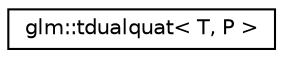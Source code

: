 digraph "Graphical Class Hierarchy"
{
  edge [fontname="Helvetica",fontsize="10",labelfontname="Helvetica",labelfontsize="10"];
  node [fontname="Helvetica",fontsize="10",shape=record];
  rankdir="LR";
  Node1 [label="glm::tdualquat\< T, P \>",height=0.2,width=0.4,color="black", fillcolor="white", style="filled",URL="$structglm_1_1tdualquat.html"];
}
